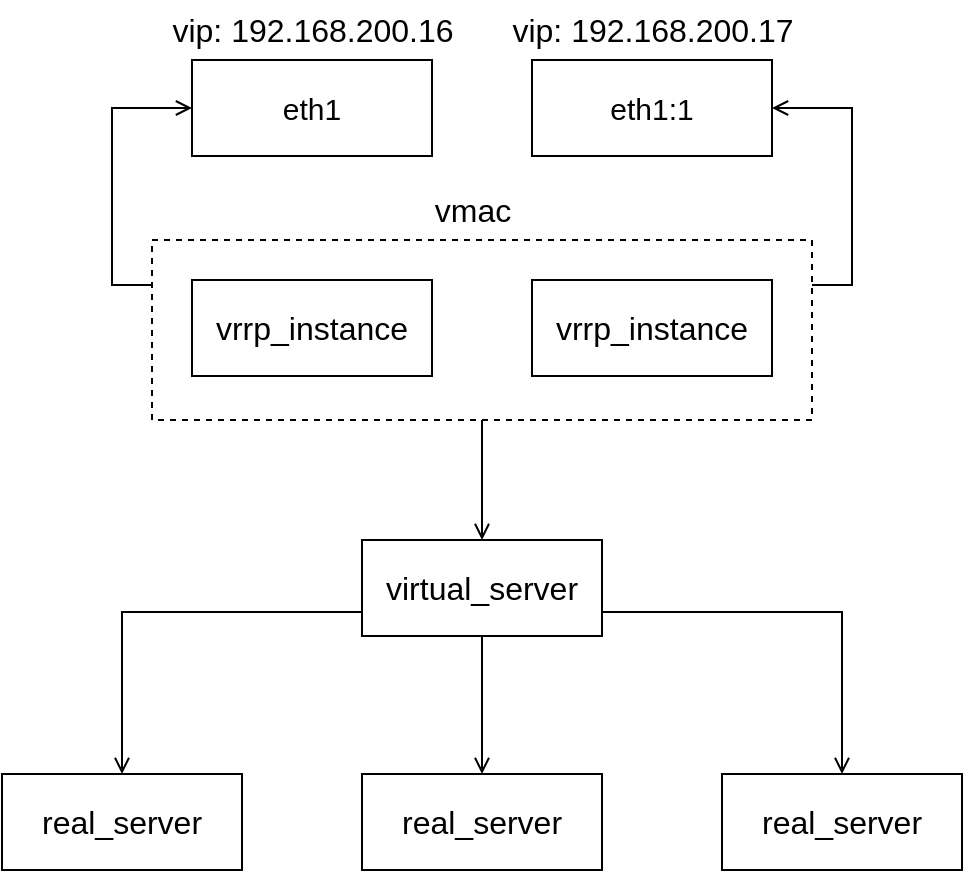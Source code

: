 <mxfile version="20.0.2" type="device"><diagram id="BtP0mNQLbu5mKIJpAp_N" name="Page-1"><mxGraphModel dx="1586" dy="1108" grid="1" gridSize="10" guides="1" tooltips="1" connect="1" arrows="1" fold="1" page="1" pageScale="1" pageWidth="827" pageHeight="1169" math="0" shadow="0"><root><mxCell id="0"/><mxCell id="1" parent="0"/><mxCell id="pF2kk2HRJ8jlGnJ5UKKd-14" style="edgeStyle=orthogonalEdgeStyle;rounded=0;orthogonalLoop=1;jettySize=auto;html=1;exitX=0;exitY=0.25;exitDx=0;exitDy=0;entryX=0;entryY=0.5;entryDx=0;entryDy=0;fontSize=16;endArrow=open;endFill=0;" edge="1" parent="1" source="pF2kk2HRJ8jlGnJ5UKKd-19" target="pF2kk2HRJ8jlGnJ5UKKd-12"><mxGeometry relative="1" as="geometry"/></mxCell><mxCell id="pF2kk2HRJ8jlGnJ5UKKd-1" value="vrrp_instance" style="rounded=0;whiteSpace=wrap;html=1;fontSize=16;" vertex="1" parent="1"><mxGeometry x="-455" y="300" width="120" height="48" as="geometry"/></mxCell><mxCell id="pF2kk2HRJ8jlGnJ5UKKd-2" value="vmac" style="text;html=1;align=center;verticalAlign=middle;resizable=0;points=[];autosize=1;strokeColor=none;fillColor=none;fontSize=16;" vertex="1" parent="1"><mxGeometry x="-515" y="250" width="60" height="30" as="geometry"/></mxCell><mxCell id="pF2kk2HRJ8jlGnJ5UKKd-9" style="edgeStyle=orthogonalEdgeStyle;rounded=0;orthogonalLoop=1;jettySize=auto;html=1;exitX=0;exitY=0.75;exitDx=0;exitDy=0;entryX=0.5;entryY=0;entryDx=0;entryDy=0;fontSize=16;endArrow=open;endFill=0;" edge="1" parent="1" source="pF2kk2HRJ8jlGnJ5UKKd-3" target="pF2kk2HRJ8jlGnJ5UKKd-4"><mxGeometry relative="1" as="geometry"/></mxCell><mxCell id="pF2kk2HRJ8jlGnJ5UKKd-10" style="edgeStyle=orthogonalEdgeStyle;rounded=0;orthogonalLoop=1;jettySize=auto;html=1;exitX=0.5;exitY=1;exitDx=0;exitDy=0;entryX=0.5;entryY=0;entryDx=0;entryDy=0;fontSize=16;endArrow=open;endFill=0;" edge="1" parent="1" source="pF2kk2HRJ8jlGnJ5UKKd-3" target="pF2kk2HRJ8jlGnJ5UKKd-7"><mxGeometry relative="1" as="geometry"/></mxCell><mxCell id="pF2kk2HRJ8jlGnJ5UKKd-11" style="edgeStyle=orthogonalEdgeStyle;rounded=0;orthogonalLoop=1;jettySize=auto;html=1;exitX=1;exitY=0.75;exitDx=0;exitDy=0;fontSize=16;endArrow=open;endFill=0;" edge="1" parent="1" source="pF2kk2HRJ8jlGnJ5UKKd-3" target="pF2kk2HRJ8jlGnJ5UKKd-8"><mxGeometry relative="1" as="geometry"/></mxCell><mxCell id="pF2kk2HRJ8jlGnJ5UKKd-3" value="virtual_server" style="rounded=0;whiteSpace=wrap;html=1;fontSize=16;" vertex="1" parent="1"><mxGeometry x="-540" y="430" width="120" height="48" as="geometry"/></mxCell><mxCell id="pF2kk2HRJ8jlGnJ5UKKd-4" value="real_server" style="rounded=0;whiteSpace=wrap;html=1;fontSize=16;" vertex="1" parent="1"><mxGeometry x="-720" y="547" width="120" height="48" as="geometry"/></mxCell><mxCell id="pF2kk2HRJ8jlGnJ5UKKd-7" value="real_server" style="rounded=0;whiteSpace=wrap;html=1;fontSize=16;" vertex="1" parent="1"><mxGeometry x="-540" y="547" width="120" height="48" as="geometry"/></mxCell><mxCell id="pF2kk2HRJ8jlGnJ5UKKd-8" value="real_server" style="rounded=0;whiteSpace=wrap;html=1;fontSize=16;" vertex="1" parent="1"><mxGeometry x="-360" y="547" width="120" height="48" as="geometry"/></mxCell><mxCell id="pF2kk2HRJ8jlGnJ5UKKd-12" value="eth1" style="rounded=0;whiteSpace=wrap;html=1;fontSize=15;" vertex="1" parent="1"><mxGeometry x="-625" y="190" width="120" height="48" as="geometry"/></mxCell><mxCell id="pF2kk2HRJ8jlGnJ5UKKd-13" value="eth1:1" style="rounded=0;whiteSpace=wrap;html=1;fontSize=15;" vertex="1" parent="1"><mxGeometry x="-455" y="190" width="120" height="48" as="geometry"/></mxCell><mxCell id="pF2kk2HRJ8jlGnJ5UKKd-16" value="vip: 192.168.200.16" style="text;html=1;align=center;verticalAlign=middle;resizable=0;points=[];autosize=1;strokeColor=none;fillColor=none;fontSize=16;" vertex="1" parent="1"><mxGeometry x="-645" y="160" width="160" height="30" as="geometry"/></mxCell><mxCell id="pF2kk2HRJ8jlGnJ5UKKd-17" value="vip: 192.168.200.17" style="text;html=1;align=center;verticalAlign=middle;resizable=0;points=[];autosize=1;strokeColor=none;fillColor=none;fontSize=16;" vertex="1" parent="1"><mxGeometry x="-475" y="160" width="160" height="30" as="geometry"/></mxCell><mxCell id="pF2kk2HRJ8jlGnJ5UKKd-18" value="vrrp_instance" style="rounded=0;whiteSpace=wrap;html=1;fontSize=16;" vertex="1" parent="1"><mxGeometry x="-625" y="300" width="120" height="48" as="geometry"/></mxCell><mxCell id="pF2kk2HRJ8jlGnJ5UKKd-20" style="edgeStyle=orthogonalEdgeStyle;rounded=0;orthogonalLoop=1;jettySize=auto;html=1;exitX=1;exitY=0.25;exitDx=0;exitDy=0;entryX=1;entryY=0.5;entryDx=0;entryDy=0;fontSize=16;endArrow=open;endFill=0;" edge="1" parent="1" source="pF2kk2HRJ8jlGnJ5UKKd-19" target="pF2kk2HRJ8jlGnJ5UKKd-13"><mxGeometry relative="1" as="geometry"/></mxCell><mxCell id="pF2kk2HRJ8jlGnJ5UKKd-21" style="edgeStyle=orthogonalEdgeStyle;rounded=0;orthogonalLoop=1;jettySize=auto;html=1;exitX=0.5;exitY=1;exitDx=0;exitDy=0;entryX=0.5;entryY=0;entryDx=0;entryDy=0;fontSize=16;endArrow=open;endFill=0;" edge="1" parent="1" source="pF2kk2HRJ8jlGnJ5UKKd-19" target="pF2kk2HRJ8jlGnJ5UKKd-3"><mxGeometry relative="1" as="geometry"/></mxCell><mxCell id="pF2kk2HRJ8jlGnJ5UKKd-19" value="" style="rounded=0;whiteSpace=wrap;html=1;fontSize=15;dashed=1;fillColor=none;" vertex="1" parent="1"><mxGeometry x="-645" y="280" width="330" height="90" as="geometry"/></mxCell></root></mxGraphModel></diagram></mxfile>